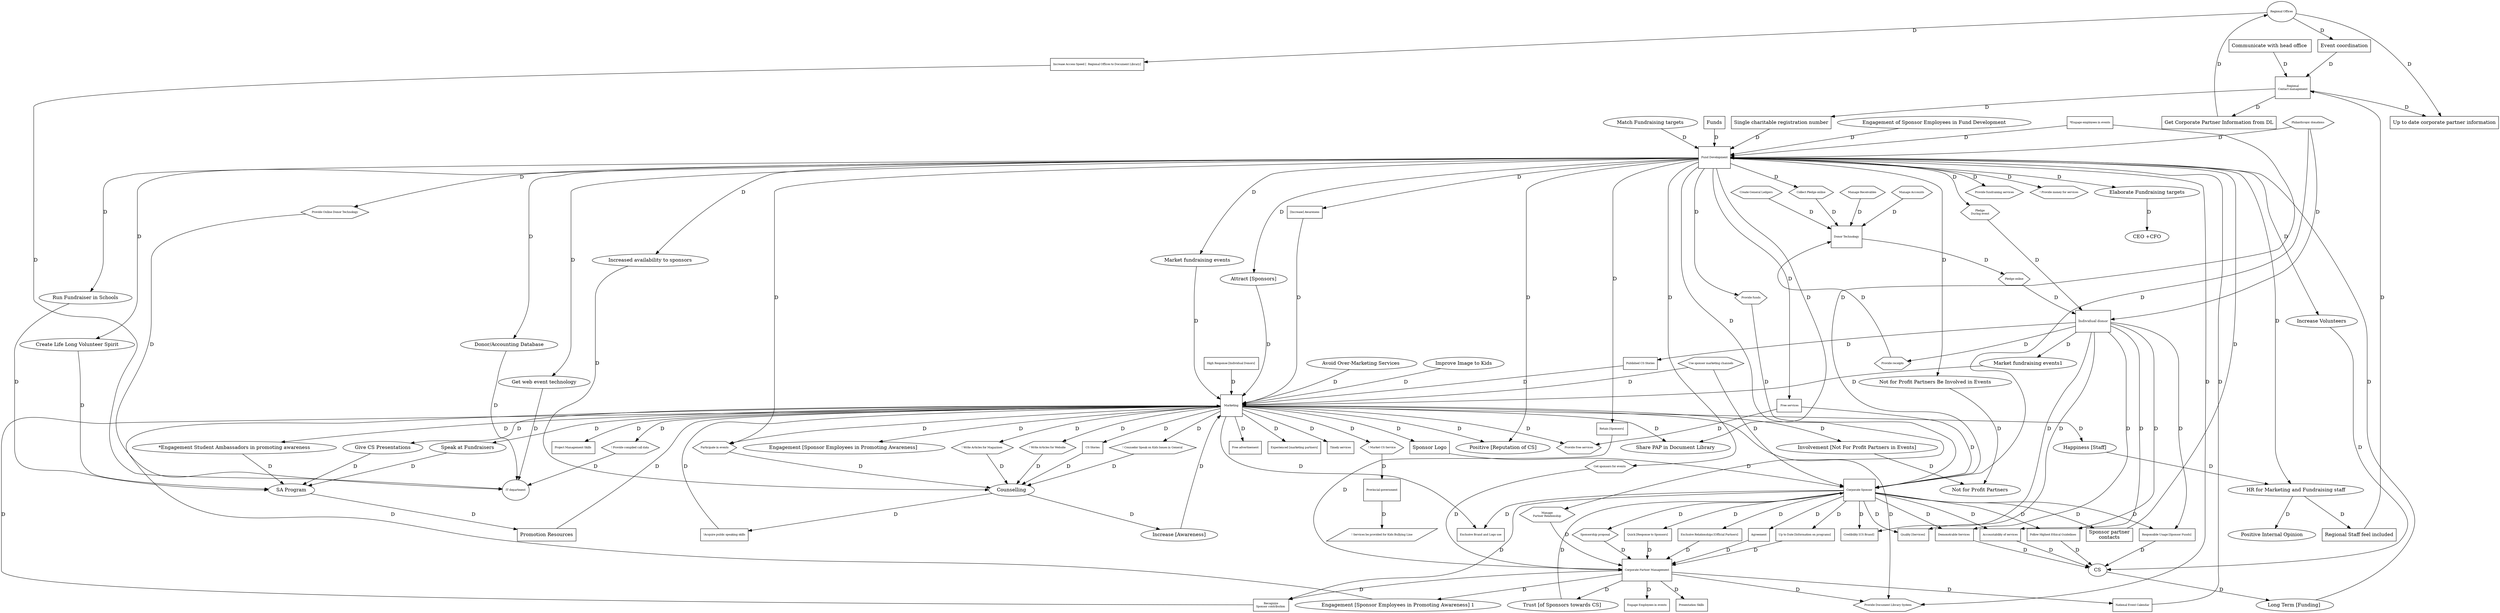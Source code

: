  digraph  RootGraph {
  "Regional Offices" [width="0.797557121911897", height="0.81256002199384", pos="1199.42071780615,24.7828694531956", fontsize="8", label="Regional Offices", shape=ellipse];
  "Provincial government" [width="0.875", height="0.875", pos="1750.7125984252,153.172440944882", fontsize="8", label="Provincial government", shape=box];
  "! Services be provided for Kids Bullying Line" [width="0.812499999999998", height="0.5", pos="790.56968503937,940.677165354331", fontsize="8", label="! Services be provided for Kids Bullying Line", shape=parallelogram];
  "Provide receipts" [width="0.78125", height="0.5", pos="1758.67618110236,1008.49133858268", fontsize="8", label="Provide receipts", sides="6", shape=polygon];
  "Donor Technology" [width="0.875", height="0.875", pos="1959.05905511811,829.235433070866", fontsize="8", label="Donor Technology", shape=box];
  "Fund Development" [width="0.875", height="0.875", pos="2004.41338582677,518.841732283465", fontsize="8", label="Fund Development", shape=box];
  "Collect Pledge online" [width="0.78125", height="0.5", pos="1988.28248031496,682.507086614173", fontsize="8", label="Collect Pledge online", sides="6", shape=polygon];
  "Corporate Sponsor" [width="0.875", height="0.875", pos="1118.58661417323,987.975590551181", fontsize="8", label="Corporate Sponsor", shape=box];
  "Sponsorship proposal" [width="0.78125", height="0.5", pos="1160.56594488189,763.294488188976", fontsize="8", label="Sponsorship proposal", sides="6", shape=polygon];
  "Corporate Partner Management" [width="0.875", height="0.875", pos="1336.85433070866,572.7", fontsize="8", label="Corporate Partner Management", shape=box];
  "Participate in events" [width="0.78125", height="0.5", pos="606.392716535433,282.822047244095", fontsize="8", label="Participate in events", sides="6", shape=polygon];
  "Quick [Response to Sponsors] " [width="0.816179286622626", height="0.490638069621911", pos="1342.53206061763,785.634624049696", fontsize="8", label="Quick [Response to Sponsors] ", shape=box];
  "Retain [Sponsors] " [width="0.816179286622626", height="0.490638069621911", pos="1616.78402912156,575.870844522137", fontsize="8", label="Retain [Sponsors] ", shape=box];
  "Recognize\nSponsor contribution " [width="0.816179286622626", height="0.490638069621911", pos="946.390328334163,564.532261844972", fontsize="8", label="Recognize\nSponsor contribution ", shape=box];
  "Marketing" [width="0.875", height="0.875", pos="485.043307086614,584.038582677166", fontsize="8", label=Marketing, shape=box];
  "Accountability of services" [width="0.816179286622626", height="0.490638069621911", pos="783.615525184556,1025.37950593946", fontsize="8", label="Accountability of services", shape=box];
  "Demonstrable Services " [width="0.816179286622626", height="0.490638069621911", pos="780.780879515265,1076.4031279867", fontsize="8", label="Demonstrable Services ", shape=box];
  "Responsible Usage [Sponsor Funds] " [width="0.816179286622626", height="0.490638069621911", pos="787.15883227117,979.316513813475", fontsize="8", label="Responsible Usage [Sponsor Funds] ", shape=box];
  "Exclusive Relationships [Official Partners] " [width="0.816179286622626", height="0.490638069621911", pos="1112.21709998771,805.477143734735", fontsize="8", label="Exclusive Relationships [Official Partners] ", shape=box];
  "Exclusive Brand and Logo use" [width="0.8125", height="0.5078125", pos="861.218503937008,787.670226377953", fontsize="8", label="Exclusive Brand and Logo use", shape=box];
  "Credibility [CS Brand] " [width="0.816179286622626", height="0.490638069621911", pos="782.198202349911,1158.60785239615", fontsize="8", label="Credibility [CS Brand] ", shape=box];
  "Use sponsor marketing channels" [width="0.78125", height="0.5", pos="797.731299212598,808.648818897638", fontsize="8", label="Use sponsor marketing channels", sides="6", shape=polygon];
  "Quality [Services] " [width="0.816179286622626", height="0.490638069621911", pos="789.284816523139,1118.92281302607", fontsize="8", label="Quality [Services] ", shape=box];
  "Follow Highest Ethical Guidelines " [width="0.816179286622626", height="0.490638069621911", pos="786.667493688493,1198.51021460088", fontsize="8", label="Follow Highest Ethical Guidelines ", shape=box];
  "National Event Calendar" [width="0.8125", height="0.5078125", pos="1557.12401574803,546.725344488189", fontsize="8", label="National Event Calendar", shape=box];
  "Individual donor" [width="0.875", height="0.875", pos="1128.50787401575,1090.02283464567", fontsize="10", label="Individual donor", shape=box];
  "Get sponsors for events" [width="0.78125", height="0.5", pos="1585.76279527559,506.75905511811", fontsize="8", label="Get sponsors for events", sides="6", shape=polygon];
  "*Engage employees in events" [width="0.816179286622626", height="0.490638069621911", pos="1745.76040707432,625.477143734736", fontsize="8", label="*Engage employees in events", shape=box];
  "Manage\nPartner Relationship" [width="0.78125", height="0.5", pos="1616.9438976378,542.192125984252", fontsize="8", label="Manage\nPartner Relationship", sides="6", shape=polygon];
  " Free services" [width="0.8125", height="0.5078125", pos="1744.21062992126,682.788336614173", fontsize="8", label=" Free services", shape=box];
  "High Response [Individual Donors] " [width="0.816179286622626", height="0.490638069621911", pos="1345.36670628692,67.0519468843417", fontsize="8", label="High Response [Individual Donors] ", shape=box];
  "CS Stories" [width="0.816179286622626", height="0.490638069621911", pos="352.532060617627,264.05982090009", fontsize="8", label="CS Stories", shape=box];
  "Published CS Stories" [width="0.816179286622626", height="0.490638069621911", pos="680.150958255422,807.111789404027", fontsize="8", label="Published CS Stories", shape=box];
  "Pledge online" [width="0.78125", height="0.5", pos="1401.51082677165,1029.75118110236", fontsize="8", label="Pledge online", sides="6", shape=polygon];
  "! Write Articles for Magazines " [width="0.78125", height="0.5", pos="427.810039370079,264.396850393701", fontsize="8", label="! Write Articles for Magazines ", sides="6", shape=polygon];
  "Agreement" [width="0.8125", height="0.5078125", pos="1277.91141732283,772.788336614173", fontsize="8", label=Agreement, shape=box];
  "Provide funds" [width="0.78125", height="0.5", pos="1762.9281496063,736.365354330709", fontsize="8", label="Provide funds", sides="6", shape=polygon];
  "!Acquire public speaking skills" [width="0.816179286622626", height="0.490638069621911", pos="392.217099987706,300.910214600877", fontsize="8", label="!Acquire public speaking skills", shape=box];
  "[Increase] Awareness" [width="0.816179286622626", height="0.490638069621911", pos="1341.8233992003,144.296041372531", fontsize="8", label="[Increase] Awareness", shape=box];
  "Engage Employees in events" [width="0.816179286622626", height="0.490638069621911", pos="1555.8391472318,587.209427199302", fontsize="8", label="Engage Employees in events", shape=box];
  "Provide free services" [width="0.78125", height="0.5", pos="181.195866141732,792.349606299213", fontsize="8", label="Provide free services", sides="6", shape=polygon];
  "Free advertisement" [width="0.8125", height="0.5078125", pos="244.683070866142,795.465501968504", fontsize="8", label="Free advertisement", shape=box];
  "Experienced [marketing partners]" [width="0.816179286622626", height="0.490638069621911", pos="307.177729908966,801.225175230798", fontsize="8", label="Experienced [marketing partners]", shape=box];
  "Timely services" [width="0.816179286622626", height="0.490638069621911", pos="117.256470066446,777.130687041822", fontsize="8", label="Timely services", shape=box];
  "Up to Date [Information on programs] " [width="0.816179286622626", height="0.490638069621911", pos="1397.09898975149,778.548009876468", fontsize="8", label="Up to Date [Information on programs] ", shape=box];
  "Provide Online Donor Technology" [width="0.78125", height="0.5", pos="1954.26673228346,124.08188976378", fontsize="8", label="Provide Online Donor Technology", sides="6", shape=polygon];
  "IT department" [width="0.797557121911897", height="0.81256002199384", pos="1779.10575717623,24.7828694531956", fontsize="8", label="IT department", shape=ellipse];
  "Provide fundraising services" [width="0.78125", height="0.5", pos="2193.79429133858,588.963779527559", fontsize="8", label="Provide fundraising services", sides="6", shape=polygon];
  "Provide fundraising services" [width="0.78125", height="0.5", pos="2193.79429133858,588.963779527559", fontsize="8", label="Provide fundraising services", sides="6", shape=polygon];
  "! Provide money for services" [width="0.78125", height="0.5", pos="1903.24311023622,339.514960629921", fontsize="8", label="! Provide money for services", sides="6", shape=polygon];
  "! Market CS Service" [width="0.78125", height="0.5", pos="1306.55019685039,241.71968503937", fontsize="8", label="! Market CS Service", sides="6", shape=polygon];
  "! Provide compiled call data " [width="0.78125", height="0.5", pos="1560.25098425197,88.6488188976379", fontsize="8", label="! Provide compiled call data ", sides="6", shape=polygon];
  "! Write Articles for Website " [width="0.78125", height="0.5", pos="466.077755905512,294.16062992126", fontsize="8", label="! Write Articles for Website ", sides="6", shape=polygon];
  "! Counselor Speak on Kids Issues in General " [width="0.78125", height="0.5", pos="544.030511811024,277.152755905512", fontsize="8", label="! Counselor Speak on Kids Issues in General ", sides="6", shape=polygon];
  "Pledge\nDuring event" [width="0.78125", height="0.5", pos="1404.34547244095,984.396850393701", fontsize="8", label="Pledge\nDuring event", sides="6", shape=polygon];
  "Philanthropic donations " [width="0.78125", height="0.5", pos="1299.46358267717,975.892913385827", fontsize="8", label="Philanthropic donations ", sides="6", shape=polygon];
  "Project Management Skills " [width="0.816179286622626", height="0.490638069621911", pos="241.980879515265,544.689742159932", fontsize="8", label="Project Management Skills ", shape=box];
  "Presentation Skills " [width="0.816179286622626", height="0.490638069621911", pos="1037.09898975149,442.642498065444", fontsize="8", label="Presentation Skills ", shape=box];
  "Provide Document Library System" [width="0.78125", height="0.5", pos="1434.1092519685,278.570078740158", fontsize="8", label="Provide Document Library System", sides="6", shape=polygon];
  "Manage Receivables " [width="0.78125", height="0.5", pos="2151.27460629921,876.68031496063", fontsize="8", label="Manage Receivables ", sides="6", shape=polygon];
  "Manage Accounts " [width="0.78125", height="0.5", pos="2148.43996062992,834.16062992126", fontsize="8", label="Manage Accounts ", sides="6", shape=polygon];
  "Create General Ledgers " [width="0.78125", height="0.5", pos="2149.14862204724,791.64094488189", fontsize="8", label="Create General Ledgers ", sides="6", shape=polygon];
  "Increase Access Speed [  Regional Offices to Document Library]" [width="0.816179286622626", height="0.490638069621911", pos="1564.34308423967,-5.23151768258746", fontsize="8", label="Increase Access Speed [  Regional Offices to Document Library]", shape=box];
  "Regional\nContact management" [width="0.875", height="0.875", pos="755.969291338583,62.6811023622049", fontsize="8", label="Regional\nContact management", shape=box];
  "Funds" [shape=box];
  "Sponsor Logo" [shape=box];
  "Sponsor partner\ncontacts" [shape=box];
  "Promotion Resources" [shape=box];
  "Single charitable registration number" [shape=box];
  "Regional\nContact management" [shape=box, type=agent];
  "Event coordination" [shape=polygon];
  "Get Corporate Partner Information from DL" [shape=polygon];
  "Regional Staff feel included" [shape=box];
  "Up to date corporate partner information" [shape=box];
  "Communicate with head office " [shape=polygon];

  "Provincial government"->"! Services be provided for Kids Bullying Line" [label=D];
  "Provide receipts"->"Donor Technology" [label=D];
  "Fund Development"->"Collect Pledge online" [label=D];
  "Collect Pledge online"->"Donor Technology" [label=D];
  "Corporate Sponsor"->"Sponsorship proposal" [label=D];
  "Sponsorship proposal"->"Corporate Partner Management" [label=D];
  "Participate in events"->"Counselling" [label=D];
  "Corporate Sponsor"->"Quick [Response to Sponsors] " [label=D];
  "Quick [Response to Sponsors] "->"Corporate Partner Management" [label=D];
  "Retain [Sponsors] "->"Corporate Partner Management" [label=D];
  "Fund Development"->"Retain [Sponsors] " [label=D];
  "Corporate Sponsor"->"Recognize\nSponsor contribution " [label=D];
  "Corporate Partner Management"->"Recognize\nSponsor contribution " [label=D];
  "Recognize\nSponsor contribution "->"Marketing" [label=D];
  "Corporate Sponsor"->"Accountability of services" [label=D];
  "Accountability of services"->"CS" [label=D];
  "Corporate Sponsor"->"Demonstrable Services " [label=D];
  "Corporate Sponsor"->"Responsible Usage [Sponsor Funds] " [label=D];
  "Responsible Usage [Sponsor Funds] "->"CS" [label=D];
  "Corporate Sponsor"->"Exclusive Relationships [Official Partners] " [label=D];
  "Exclusive Relationships [Official Partners] "->"Corporate Partner Management" [label=D];
  "Corporate Sponsor"->"Exclusive Brand and Logo use" [label=D];
  "Corporate Sponsor"->"Credibility [CS Brand] " [label=D];
  "Use sponsor marketing channels"->"Marketing" [label=D];
  "Corporate Sponsor"->"Quality [Services] " [label=D];
  "Corporate Sponsor"->"Follow Highest Ethical Guidelines " [label=D];
  "Follow Highest Ethical Guidelines "->"CS" [label=D];
  "National Event Calendar"->"Fund Development" [label=D];
  "Corporate Partner Management"->"National Event Calendar" [label=D];
  "Individual donor"->"Provide receipts" [label=D];
  "Fund Development"->"Get sponsors for events" [label=D];
  "Get sponsors for events"->"Corporate Partner Management" [label=D];
  "*Engage employees in events"->"Corporate Sponsor" [label=D];
  "*Engage employees in events"->"Fund Development" [label=D];
  "Fund Development"->"Manage\nPartner Relationship" [label=D];
  "Manage\nPartner Relationship"->"Corporate Partner Management" [label=D];
  "Fund Development"->" Free services" [label=D];
  "Individual donor"->"Follow Highest Ethical Guidelines " [label=D];
  "Individual donor"->"Credibility [CS Brand] " [label=D];
  "Individual donor"->"Quality [Services] " [label=D];
  "Individual donor"->"Demonstrable Services " [label=D];
  "Individual donor"->"Accountability of services" [label=D];
  "Individual donor"->"Responsible Usage [Sponsor Funds] " [label=D];
  "High Response [Individual Donors] "->"Marketing" [label=D];
  "Marketing"->"CS Stories" [label=D];
  "CS Stories"->"Counselling" [label=D];
  "Published CS Stories"->"Marketing" [label=D];
  "Individual donor"->"Published CS Stories" [label=D];
  "Pledge online"->"Individual donor" [label=D];
  "Donor Technology"->"Pledge online" [label=D];
  "Marketing"->"! Write Articles for Magazines " [label=D];
  "! Write Articles for Magazines "->"Counselling" [label=D];
  "Corporate Sponsor"->"Agreement" [label=D];
  "Agreement"->"Corporate Partner Management" [label=D];
  " Free services"->"Corporate Sponsor" [label=D];
  "Provide funds"->"Corporate Sponsor" [label=D];
  "Fund Development"->"Provide funds" [label=D];
  "Counselling"->"!Acquire public speaking skills" [label=D];
  "!Acquire public speaking skills"->"Marketing" [label=D];
  "Marketing"->"Participate in events" [label=D];
  "[Increase] Awareness"->"Marketing" [label=D];
  "Fund Development"->"[Increase] Awareness" [label=D];
  "Marketing"->"Exclusive Brand and Logo use" [label=D];
  "Use sponsor marketing channels"->"Corporate Sponsor" [label=D];
  "Corporate Partner Management"->"Engage Employees in events" [label=D];
  "Marketing"->"Provide free services" [label=D];
  "Marketing"->"Free advertisement" [label=D];
  "Marketing"->"Experienced [marketing partners]" [label=D];
  "Marketing"->"Timely services" [label=D];
  "Corporate Sponsor"->"Up to Date [Information on programs] " [label=D];
  "Up to Date [Information on programs] "->"Corporate Partner Management" [label=D];
  " Free services"->"Provide free services" [label=D];
  "Provide Online Donor Technology"->"IT department" [label=D];
  "Fund Development"->"Market fundraising events" [label=D];
  "Market fundraising events"->"Marketing" [label=D];
  "Market fundraising events1"->"Marketing" [label=D];
  "Individual donor"->"Market fundraising events1" [label=D];
  "Fund Development"->"! Provide money for services" [label=D];
  "! Market CS Service"->"Provincial government" [label=D];
  "Marketing"->"! Market CS Service" [label=D];
  "Marketing"->"! Provide compiled call data " [label=D];
  "! Provide compiled call data "->"IT department" [label=D];
  "Marketing"->"! Write Articles for Website " [label=D];
  "Marketing"->"! Counselor Speak on Kids Issues in General " [label=D];
  "! Write Articles for Website "->"Counselling" [label=D];
  "! Counselor Speak on Kids Issues in General "->"Counselling" [label=D];
  "Pledge\nDuring event"->"Individual donor" [label=D];
  "Fund Development"->"Pledge\nDuring event" [label=D];
  "Philanthropic donations "->"Corporate Sponsor" [label=D];
  "Philanthropic donations "->"Individual donor" [label=D];
  "Philanthropic donations "->"Fund Development" [label=D];
  "Marketing"->"Project Management Skills " [label=D];
  "Corporate Partner Management"->"Presentation Skills " [label=D];
  "Corporate Partner Management"->"Provide Document Library System" [label=D];
  "Manage Receivables "->"Donor Technology" [label=D];
  "Manage Accounts "->"Donor Technology" [label=D];
  "Create General Ledgers "->"Donor Technology" [label=D];
  "Increased availability to sponsors"->"Counselling" [label=D];
  "Fund Development"->"Increased availability to sponsors" [label=D];
  "Regional Offices"->"Increase Access Speed [  Regional Offices to Document Library]" [label=D];
  "Increase Access Speed [  Regional Offices to Document Library]"->"IT department" [label=D];
  "Regional\nContact management"->"Single charitable registration number" [label=D];
  "Single charitable registration number"->"Fund Development" [label=D];
  "Regional Offices"->"Up to date corporate partner information" [label=D];
  "Regional\nContact management"->"Up to date corporate partner information" [label=D];
  "Regional Offices"->"Event coordination" [label=D];
  "Event coordination"->"Regional\nContact management" [label=D];
  "Communicate with head office "->"Regional\nContact management" [label=D];
  "Increase [Awareness]"->"Marketing" [label=D];
  "Marketing"->"Positive [Reputation of CS]" [label=D];
  "Marketing"->"*Engagement Student Ambassadors in promoting awareness" [label=D];
  "*Engagement Student Ambassadors in promoting awareness"->"SA Program" [label=D];
  "SA Program"->"Promotion Resources" [label=D];
  "Promotion Resources"->"Marketing" [label=D];
  "Marketing"->"Happiness [Staff]" [label=D];
  "Engagement of Sponsor Employees in Fund Development"->"Fund Development" [label=D];
  "Marketing"->"Engagement [Sponsor Employees in Promoting Awareness] " [label=D];
  "Engagement [Sponsor Employees in Promoting Awareness] 1"->"Marketing" [label=D];
  "Corporate Partner Management"->"Engagement [Sponsor Employees in Promoting Awareness] 1" [label=D];
  "Happiness [Staff]"->"HR for Marketing and Fundraising staff" [label=D];
  "Fund Development"->"Positive [Reputation of CS]" [label=D];
  "Fund Development"->"HR for Marketing and Fundraising staff" [label=D];
  "Avoid Over-Marketing Services "->"Marketing" [label=D];
  "Marketing"->"Provide Document Library System" [label=D];
  "Marketing"->"Share PAP in Document Library" [label=D];
  "Fund Development"->"Share PAP in Document Library" [label=D];
  "Fund Development"->"Provide Document Library System" [label=D];
  "Get Corporate Partner Information from DL"->"Regional Offices" [label=D];
  "Regional\nContact management"->"Get Corporate Partner Information from DL" [label=D];
  "Match Fundraising targets"->"Fund Development" [label=D];
  "Fund Development"->"Elaborate Fundraising targets" [label=D];
  "Elaborate Fundraising targets"->"CEO +CFO" [label=D];
  "Trust [of Sponsors towards CS] "->"Corporate Sponsor" [label=D];
  "Corporate Partner Management"->"Trust [of Sponsors towards CS] " [label=D];
  "Fund Development"->"Not for Profit Partners Be Involved in Events" [label=D];
  "Not for Profit Partners Be Involved in Events"->"Not for Profit Partners" [label=D];
  "Fund Development"->"Increase Volunteers" [label=D];
  "Increase Volunteers"->"CS" [label=D];
  "Demonstrable Services "->"CS" [label=D];
  "CS"->"Long Term [Funding] " [label=D];
  "Long Term [Funding] "->"Fund Development" [label=D];
  "Improve Image to Kids"->"Marketing" [label=D];
  "Marketing"->"Give CS Presentations" [label=D];
  "Give CS Presentations"->"SA Program" [label=D];
  "Speak at Fundraisers"->"SA Program" [label=D];
  "Run Fundraiser in Schools"->"SA Program" [label=D];
  "Fund Development"->"Run Fundraiser in Schools" [label=D];
  "Marketing"->"Speak at Fundraisers" [label=D];
  "Funds"->"Fund Development" [label=D];
  "Marketing"->"Involvement [Not For Profit Partners in Events]" [label=D];
  "Involvement [Not For Profit Partners in Events]"->"Not for Profit Partners" [label=D];
  "Sponsor Logo"->"Corporate Sponsor" [label=D];
  "Marketing"->"Sponsor Logo" [label=D];
  "Fund Development"->"Attract [Sponsors]" [label=D];
  "Fund Development"->"Participate in events" [label=D];
  "Fund Development"->"Provide Online Donor Technology" [label=D];
  "Corporate Sponsor"->"Sponsor partner\ncontacts" [label=D];
  "Sponsor partner\ncontacts"->"Fund Development" [label=D];
  "Fund Development"->"Donor/Accounting Database" [label=D];
  "Fund Development"->"Get web event technology" [label=D];
  "Donor/Accounting Database"->"IT department" [label=D];
  "Get web event technology"->"IT department" [label=D];
  "Counselling"->"Increase [Awareness]" [label=D];
  "Create Life Long Volunteer Spirit"->"SA Program" [label=D];
  "Fund Development"->"Create Life Long Volunteer Spirit" [label=D];
  "HR for Marketing and Fundraising staff"->"Positive Internal Opinion" [label=D];
  "HR for Marketing and Fundraising staff"->"Regional Staff feel included" [label=D];
  "Regional Staff feel included"->"Regional\nContact management" [label=D];
  "Fund Development"->"Provide fundraising services" [label=D];
  "Attract [Sponsors]"->"Marketing" [label=D];
}
